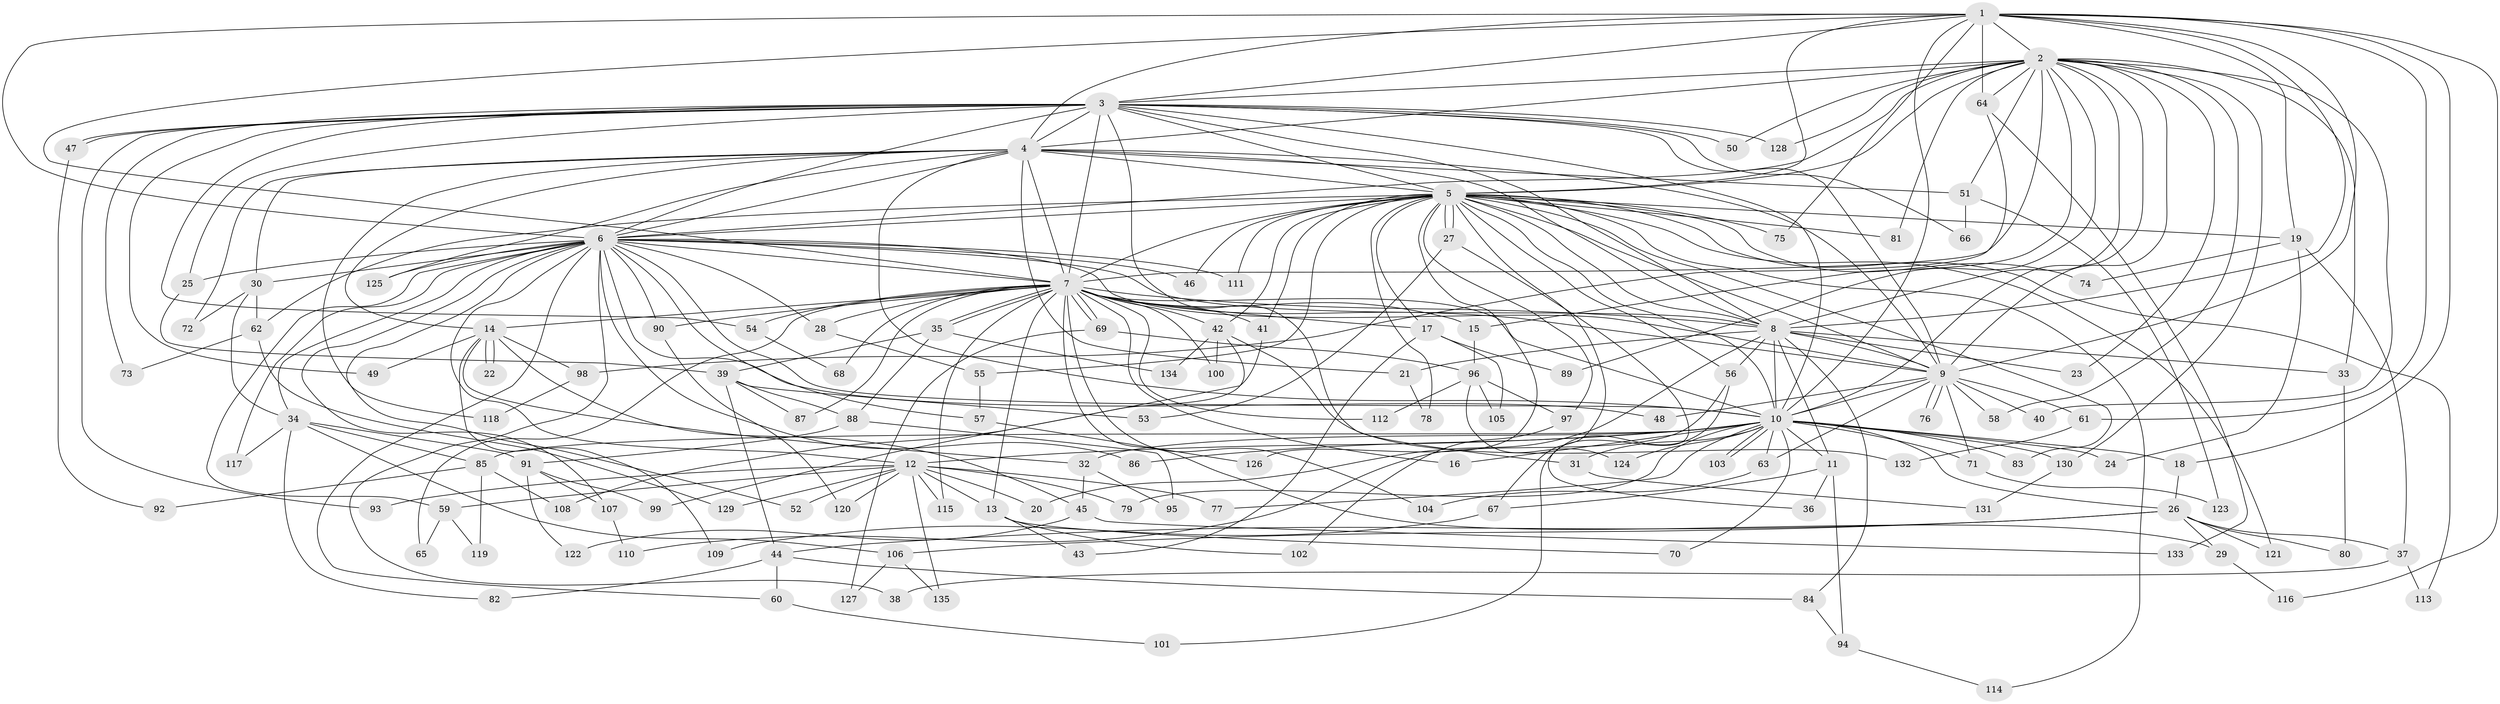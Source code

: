 // Generated by graph-tools (version 1.1) at 2025/25/03/09/25 03:25:40]
// undirected, 135 vertices, 295 edges
graph export_dot {
graph [start="1"]
  node [color=gray90,style=filled];
  1;
  2;
  3;
  4;
  5;
  6;
  7;
  8;
  9;
  10;
  11;
  12;
  13;
  14;
  15;
  16;
  17;
  18;
  19;
  20;
  21;
  22;
  23;
  24;
  25;
  26;
  27;
  28;
  29;
  30;
  31;
  32;
  33;
  34;
  35;
  36;
  37;
  38;
  39;
  40;
  41;
  42;
  43;
  44;
  45;
  46;
  47;
  48;
  49;
  50;
  51;
  52;
  53;
  54;
  55;
  56;
  57;
  58;
  59;
  60;
  61;
  62;
  63;
  64;
  65;
  66;
  67;
  68;
  69;
  70;
  71;
  72;
  73;
  74;
  75;
  76;
  77;
  78;
  79;
  80;
  81;
  82;
  83;
  84;
  85;
  86;
  87;
  88;
  89;
  90;
  91;
  92;
  93;
  94;
  95;
  96;
  97;
  98;
  99;
  100;
  101;
  102;
  103;
  104;
  105;
  106;
  107;
  108;
  109;
  110;
  111;
  112;
  113;
  114;
  115;
  116;
  117;
  118;
  119;
  120;
  121;
  122;
  123;
  124;
  125;
  126;
  127;
  128;
  129;
  130;
  131;
  132;
  133;
  134;
  135;
  1 -- 2;
  1 -- 3;
  1 -- 4;
  1 -- 5;
  1 -- 6;
  1 -- 7;
  1 -- 8;
  1 -- 9;
  1 -- 10;
  1 -- 18;
  1 -- 19;
  1 -- 61;
  1 -- 64;
  1 -- 75;
  1 -- 116;
  2 -- 3;
  2 -- 4;
  2 -- 5;
  2 -- 6;
  2 -- 7;
  2 -- 8;
  2 -- 9;
  2 -- 10;
  2 -- 15;
  2 -- 23;
  2 -- 33;
  2 -- 40;
  2 -- 50;
  2 -- 51;
  2 -- 58;
  2 -- 64;
  2 -- 81;
  2 -- 89;
  2 -- 128;
  2 -- 130;
  3 -- 4;
  3 -- 5;
  3 -- 6;
  3 -- 7;
  3 -- 8;
  3 -- 9;
  3 -- 10;
  3 -- 25;
  3 -- 31;
  3 -- 47;
  3 -- 47;
  3 -- 49;
  3 -- 50;
  3 -- 54;
  3 -- 66;
  3 -- 73;
  3 -- 93;
  3 -- 128;
  4 -- 5;
  4 -- 6;
  4 -- 7;
  4 -- 8;
  4 -- 9;
  4 -- 10;
  4 -- 14;
  4 -- 21;
  4 -- 30;
  4 -- 51;
  4 -- 72;
  4 -- 118;
  4 -- 125;
  5 -- 6;
  5 -- 7;
  5 -- 8;
  5 -- 9;
  5 -- 10;
  5 -- 17;
  5 -- 19;
  5 -- 27;
  5 -- 27;
  5 -- 41;
  5 -- 42;
  5 -- 46;
  5 -- 55;
  5 -- 56;
  5 -- 62;
  5 -- 67;
  5 -- 74;
  5 -- 75;
  5 -- 78;
  5 -- 81;
  5 -- 83;
  5 -- 97;
  5 -- 111;
  5 -- 113;
  5 -- 114;
  5 -- 121;
  5 -- 126;
  6 -- 7;
  6 -- 8;
  6 -- 9;
  6 -- 10;
  6 -- 12;
  6 -- 25;
  6 -- 28;
  6 -- 30;
  6 -- 34;
  6 -- 38;
  6 -- 46;
  6 -- 48;
  6 -- 52;
  6 -- 57;
  6 -- 59;
  6 -- 60;
  6 -- 86;
  6 -- 90;
  6 -- 107;
  6 -- 111;
  6 -- 117;
  6 -- 125;
  7 -- 8;
  7 -- 9;
  7 -- 10;
  7 -- 13;
  7 -- 14;
  7 -- 15;
  7 -- 16;
  7 -- 17;
  7 -- 28;
  7 -- 29;
  7 -- 35;
  7 -- 35;
  7 -- 41;
  7 -- 42;
  7 -- 54;
  7 -- 65;
  7 -- 68;
  7 -- 69;
  7 -- 69;
  7 -- 87;
  7 -- 90;
  7 -- 100;
  7 -- 104;
  7 -- 112;
  7 -- 115;
  8 -- 9;
  8 -- 10;
  8 -- 11;
  8 -- 20;
  8 -- 21;
  8 -- 23;
  8 -- 33;
  8 -- 56;
  8 -- 84;
  9 -- 10;
  9 -- 40;
  9 -- 48;
  9 -- 58;
  9 -- 61;
  9 -- 63;
  9 -- 71;
  9 -- 76;
  9 -- 76;
  10 -- 11;
  10 -- 12;
  10 -- 16;
  10 -- 18;
  10 -- 24;
  10 -- 26;
  10 -- 31;
  10 -- 32;
  10 -- 63;
  10 -- 70;
  10 -- 71;
  10 -- 77;
  10 -- 79;
  10 -- 83;
  10 -- 85;
  10 -- 86;
  10 -- 103;
  10 -- 103;
  10 -- 124;
  10 -- 130;
  11 -- 36;
  11 -- 67;
  11 -- 94;
  12 -- 13;
  12 -- 20;
  12 -- 52;
  12 -- 59;
  12 -- 77;
  12 -- 79;
  12 -- 93;
  12 -- 115;
  12 -- 120;
  12 -- 129;
  12 -- 135;
  13 -- 43;
  13 -- 70;
  13 -- 102;
  14 -- 22;
  14 -- 22;
  14 -- 32;
  14 -- 45;
  14 -- 49;
  14 -- 98;
  14 -- 109;
  15 -- 96;
  17 -- 43;
  17 -- 89;
  17 -- 105;
  18 -- 26;
  19 -- 24;
  19 -- 37;
  19 -- 74;
  21 -- 78;
  25 -- 39;
  26 -- 29;
  26 -- 37;
  26 -- 44;
  26 -- 80;
  26 -- 106;
  26 -- 121;
  27 -- 36;
  27 -- 53;
  28 -- 55;
  29 -- 116;
  30 -- 34;
  30 -- 62;
  30 -- 72;
  31 -- 131;
  32 -- 45;
  32 -- 95;
  33 -- 80;
  34 -- 82;
  34 -- 85;
  34 -- 91;
  34 -- 106;
  34 -- 117;
  35 -- 39;
  35 -- 88;
  35 -- 134;
  37 -- 38;
  37 -- 113;
  39 -- 44;
  39 -- 53;
  39 -- 87;
  39 -- 88;
  41 -- 108;
  42 -- 99;
  42 -- 100;
  42 -- 132;
  42 -- 134;
  44 -- 60;
  44 -- 82;
  44 -- 84;
  45 -- 122;
  45 -- 133;
  47 -- 92;
  51 -- 66;
  51 -- 123;
  54 -- 68;
  55 -- 57;
  56 -- 101;
  56 -- 110;
  57 -- 126;
  59 -- 65;
  59 -- 119;
  60 -- 101;
  61 -- 132;
  62 -- 73;
  62 -- 129;
  63 -- 104;
  64 -- 98;
  64 -- 133;
  67 -- 109;
  69 -- 96;
  69 -- 127;
  71 -- 123;
  84 -- 94;
  85 -- 92;
  85 -- 108;
  85 -- 119;
  88 -- 91;
  88 -- 95;
  90 -- 120;
  91 -- 99;
  91 -- 107;
  91 -- 122;
  94 -- 114;
  96 -- 97;
  96 -- 105;
  96 -- 112;
  96 -- 124;
  97 -- 102;
  98 -- 118;
  106 -- 127;
  106 -- 135;
  107 -- 110;
  130 -- 131;
}
